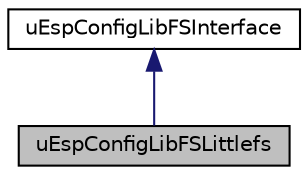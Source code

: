 digraph "uEspConfigLibFSLittlefs"
{
 // LATEX_PDF_SIZE
  edge [fontname="Helvetica",fontsize="10",labelfontname="Helvetica",labelfontsize="10"];
  node [fontname="Helvetica",fontsize="10",shape=record];
  Node1 [label="uEspConfigLibFSLittlefs",height=0.2,width=0.4,color="black", fillcolor="grey75", style="filled", fontcolor="black",tooltip="The deffinitive ESP32 and ESP8266 configuration Arduino library, uEspConfigLib - Littlefs FileSystem ..."];
  Node2 -> Node1 [dir="back",color="midnightblue",fontsize="10",style="solid",fontname="Helvetica"];
  Node2 [label="uEspConfigLibFSInterface",height=0.2,width=0.4,color="black", fillcolor="white", style="filled",URL="$classuEspConfigLibFSInterface.html",tooltip="The deffinitive ESP32 and ESP8266 configuration Arduino library, uEspConfigLib - FileSystem interface..."];
}
